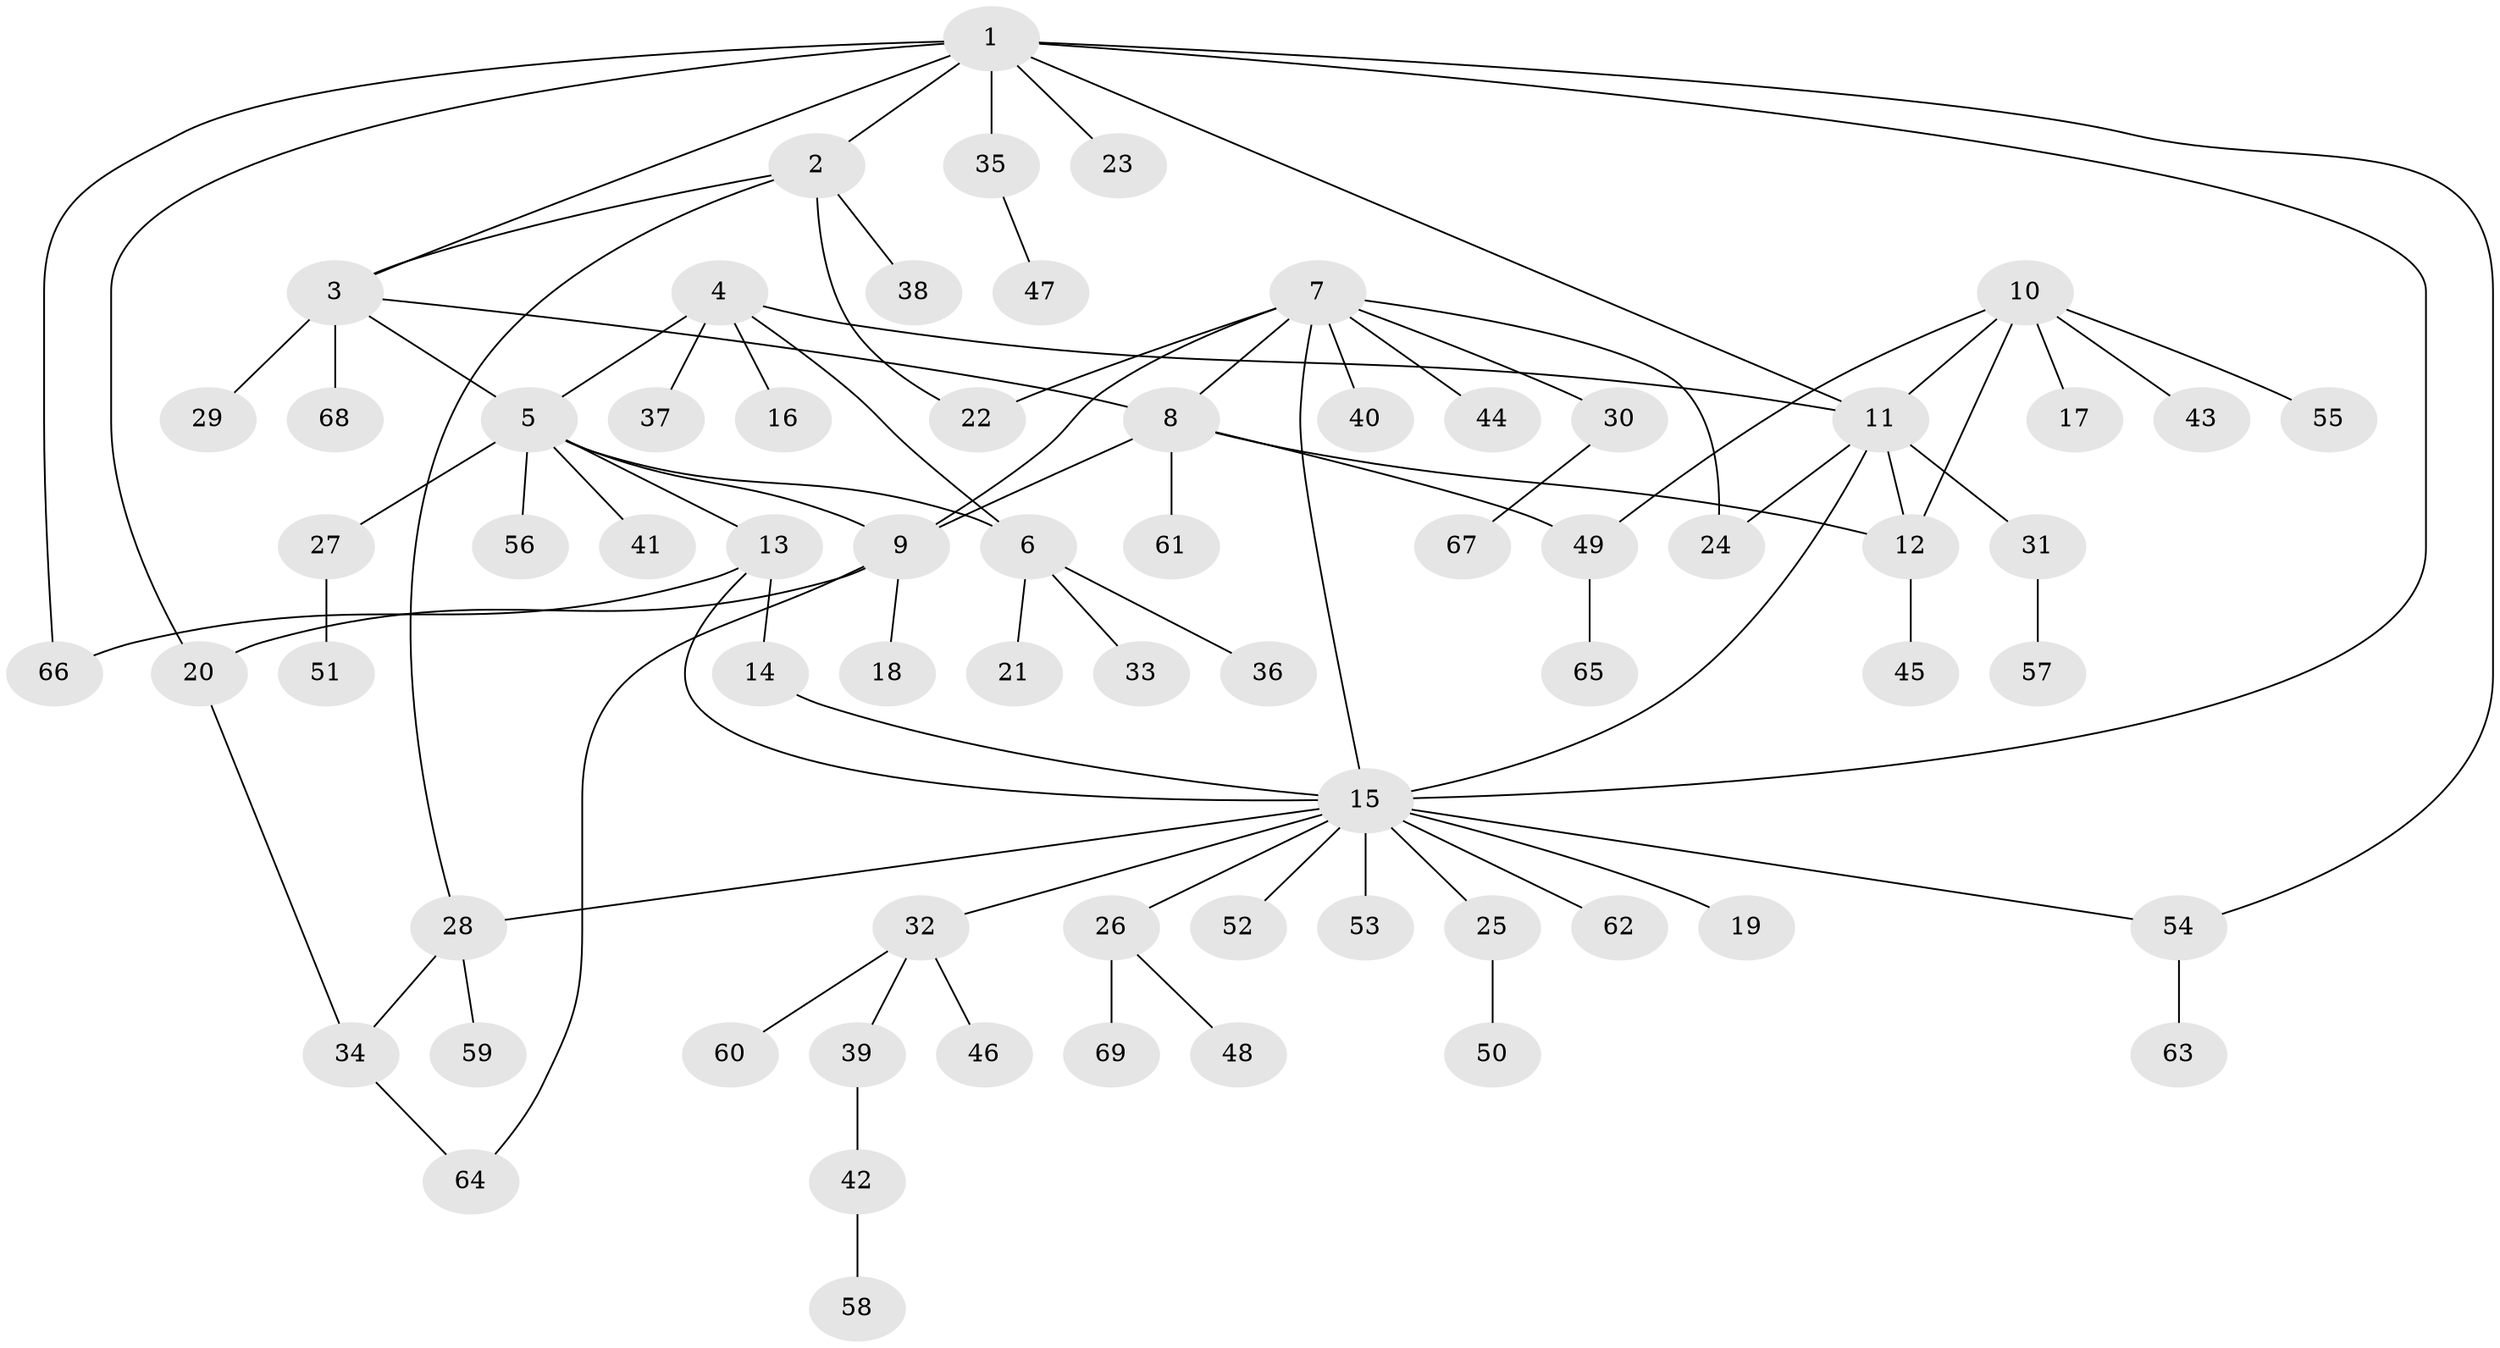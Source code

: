 // Generated by graph-tools (version 1.1) at 2025/50/03/09/25 03:50:32]
// undirected, 69 vertices, 88 edges
graph export_dot {
graph [start="1"]
  node [color=gray90,style=filled];
  1;
  2;
  3;
  4;
  5;
  6;
  7;
  8;
  9;
  10;
  11;
  12;
  13;
  14;
  15;
  16;
  17;
  18;
  19;
  20;
  21;
  22;
  23;
  24;
  25;
  26;
  27;
  28;
  29;
  30;
  31;
  32;
  33;
  34;
  35;
  36;
  37;
  38;
  39;
  40;
  41;
  42;
  43;
  44;
  45;
  46;
  47;
  48;
  49;
  50;
  51;
  52;
  53;
  54;
  55;
  56;
  57;
  58;
  59;
  60;
  61;
  62;
  63;
  64;
  65;
  66;
  67;
  68;
  69;
  1 -- 2;
  1 -- 3;
  1 -- 11;
  1 -- 15;
  1 -- 20;
  1 -- 23;
  1 -- 35;
  1 -- 54;
  1 -- 66;
  2 -- 3;
  2 -- 22;
  2 -- 28;
  2 -- 38;
  3 -- 5;
  3 -- 8;
  3 -- 29;
  3 -- 68;
  4 -- 5;
  4 -- 6;
  4 -- 11;
  4 -- 16;
  4 -- 37;
  5 -- 6;
  5 -- 9;
  5 -- 13;
  5 -- 27;
  5 -- 41;
  5 -- 56;
  6 -- 21;
  6 -- 33;
  6 -- 36;
  7 -- 8;
  7 -- 9;
  7 -- 15;
  7 -- 22;
  7 -- 24;
  7 -- 30;
  7 -- 40;
  7 -- 44;
  8 -- 9;
  8 -- 12;
  8 -- 49;
  8 -- 61;
  9 -- 18;
  9 -- 20;
  9 -- 64;
  10 -- 11;
  10 -- 12;
  10 -- 17;
  10 -- 43;
  10 -- 49;
  10 -- 55;
  11 -- 12;
  11 -- 15;
  11 -- 24;
  11 -- 31;
  12 -- 45;
  13 -- 14;
  13 -- 15;
  13 -- 66;
  14 -- 15;
  15 -- 19;
  15 -- 25;
  15 -- 26;
  15 -- 28;
  15 -- 32;
  15 -- 52;
  15 -- 53;
  15 -- 54;
  15 -- 62;
  20 -- 34;
  25 -- 50;
  26 -- 48;
  26 -- 69;
  27 -- 51;
  28 -- 34;
  28 -- 59;
  30 -- 67;
  31 -- 57;
  32 -- 39;
  32 -- 46;
  32 -- 60;
  34 -- 64;
  35 -- 47;
  39 -- 42;
  42 -- 58;
  49 -- 65;
  54 -- 63;
}
